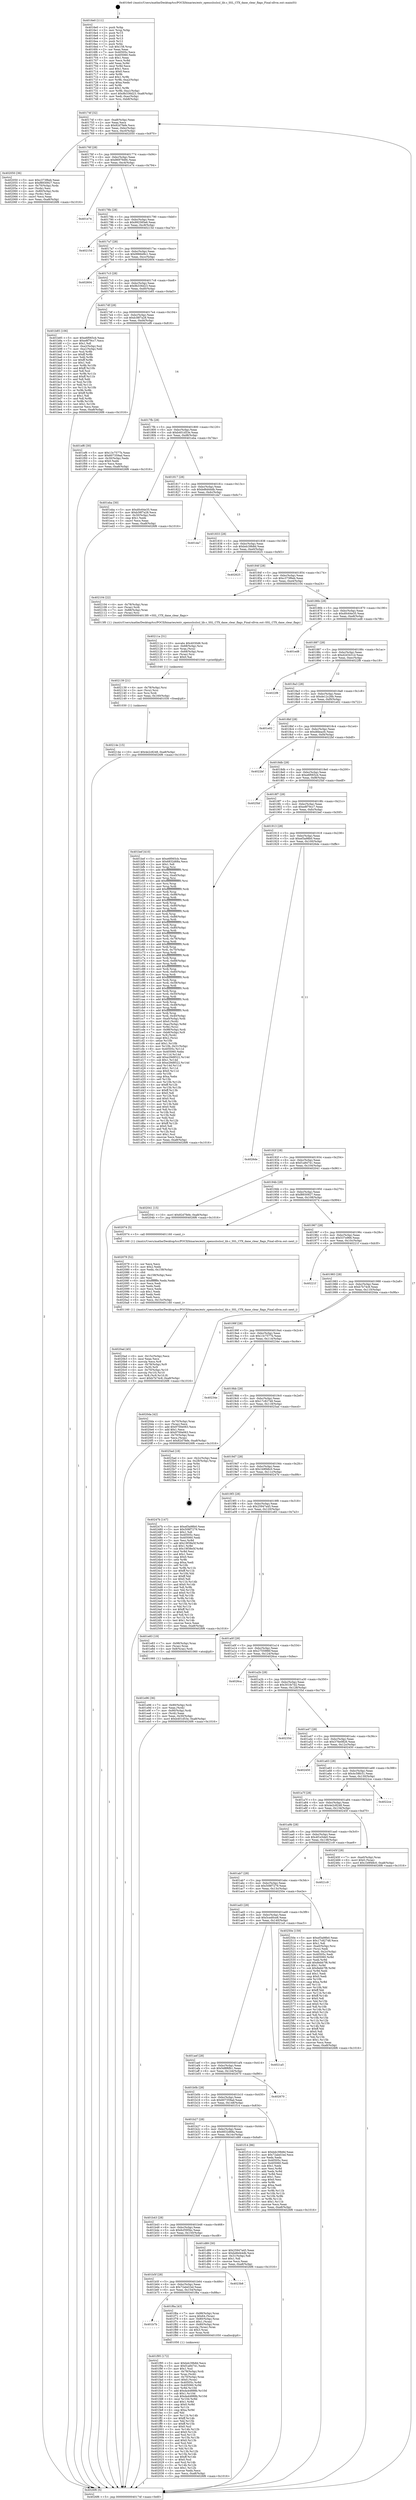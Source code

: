 digraph "0x4016e0" {
  label = "0x4016e0 (/mnt/c/Users/mathe/Desktop/tcc/POCII/binaries/extr_opensslsslssl_lib.c_SSL_CTX_dane_clear_flags_Final-ollvm.out::main(0))"
  labelloc = "t"
  node[shape=record]

  Entry [label="",width=0.3,height=0.3,shape=circle,fillcolor=black,style=filled]
  "0x40174f" [label="{
     0x40174f [32]\l
     | [instrs]\l
     &nbsp;&nbsp;0x40174f \<+6\>: mov -0xa8(%rbp),%eax\l
     &nbsp;&nbsp;0x401755 \<+2\>: mov %eax,%ecx\l
     &nbsp;&nbsp;0x401757 \<+6\>: sub $0x82d7fefe,%ecx\l
     &nbsp;&nbsp;0x40175d \<+6\>: mov %eax,-0xbc(%rbp)\l
     &nbsp;&nbsp;0x401763 \<+6\>: mov %ecx,-0xc0(%rbp)\l
     &nbsp;&nbsp;0x401769 \<+6\>: je 0000000000402050 \<main+0x970\>\l
  }"]
  "0x402050" [label="{
     0x402050 [36]\l
     | [instrs]\l
     &nbsp;&nbsp;0x402050 \<+5\>: mov $0xc373f6eb,%eax\l
     &nbsp;&nbsp;0x402055 \<+5\>: mov $0xf8930927,%ecx\l
     &nbsp;&nbsp;0x40205a \<+4\>: mov -0x70(%rbp),%rdx\l
     &nbsp;&nbsp;0x40205e \<+2\>: mov (%rdx),%esi\l
     &nbsp;&nbsp;0x402060 \<+4\>: mov -0x80(%rbp),%rdx\l
     &nbsp;&nbsp;0x402064 \<+2\>: cmp (%rdx),%esi\l
     &nbsp;&nbsp;0x402066 \<+3\>: cmovl %ecx,%eax\l
     &nbsp;&nbsp;0x402069 \<+6\>: mov %eax,-0xa8(%rbp)\l
     &nbsp;&nbsp;0x40206f \<+5\>: jmp 00000000004026f6 \<main+0x1016\>\l
  }"]
  "0x40176f" [label="{
     0x40176f [28]\l
     | [instrs]\l
     &nbsp;&nbsp;0x40176f \<+5\>: jmp 0000000000401774 \<main+0x94\>\l
     &nbsp;&nbsp;0x401774 \<+6\>: mov -0xbc(%rbp),%eax\l
     &nbsp;&nbsp;0x40177a \<+5\>: sub $0x86979d9c,%eax\l
     &nbsp;&nbsp;0x40177f \<+6\>: mov %eax,-0xc4(%rbp)\l
     &nbsp;&nbsp;0x401785 \<+6\>: je 0000000000401e74 \<main+0x794\>\l
  }"]
  Exit [label="",width=0.3,height=0.3,shape=circle,fillcolor=black,style=filled,peripheries=2]
  "0x401e74" [label="{
     0x401e74\l
  }", style=dashed]
  "0x40178b" [label="{
     0x40178b [28]\l
     | [instrs]\l
     &nbsp;&nbsp;0x40178b \<+5\>: jmp 0000000000401790 \<main+0xb0\>\l
     &nbsp;&nbsp;0x401790 \<+6\>: mov -0xbc(%rbp),%eax\l
     &nbsp;&nbsp;0x401796 \<+5\>: sub $0x992585e6,%eax\l
     &nbsp;&nbsp;0x40179b \<+6\>: mov %eax,-0xc8(%rbp)\l
     &nbsp;&nbsp;0x4017a1 \<+6\>: je 000000000040215d \<main+0xa7d\>\l
  }"]
  "0x40214e" [label="{
     0x40214e [15]\l
     | [instrs]\l
     &nbsp;&nbsp;0x40214e \<+10\>: movl $0x4e2c8248,-0xa8(%rbp)\l
     &nbsp;&nbsp;0x402158 \<+5\>: jmp 00000000004026f6 \<main+0x1016\>\l
  }"]
  "0x40215d" [label="{
     0x40215d\l
  }", style=dashed]
  "0x4017a7" [label="{
     0x4017a7 [28]\l
     | [instrs]\l
     &nbsp;&nbsp;0x4017a7 \<+5\>: jmp 00000000004017ac \<main+0xcc\>\l
     &nbsp;&nbsp;0x4017ac \<+6\>: mov -0xbc(%rbp),%eax\l
     &nbsp;&nbsp;0x4017b2 \<+5\>: sub $0x9966d9c1,%eax\l
     &nbsp;&nbsp;0x4017b7 \<+6\>: mov %eax,-0xcc(%rbp)\l
     &nbsp;&nbsp;0x4017bd \<+6\>: je 0000000000402604 \<main+0xf24\>\l
  }"]
  "0x402139" [label="{
     0x402139 [21]\l
     | [instrs]\l
     &nbsp;&nbsp;0x402139 \<+4\>: mov -0x78(%rbp),%rsi\l
     &nbsp;&nbsp;0x40213d \<+3\>: mov (%rsi),%rsi\l
     &nbsp;&nbsp;0x402140 \<+3\>: mov %rsi,%rdi\l
     &nbsp;&nbsp;0x402143 \<+6\>: mov %eax,-0x160(%rbp)\l
     &nbsp;&nbsp;0x402149 \<+5\>: call 0000000000401030 \<free@plt\>\l
     | [calls]\l
     &nbsp;&nbsp;0x401030 \{1\} (unknown)\l
  }"]
  "0x402604" [label="{
     0x402604\l
  }", style=dashed]
  "0x4017c3" [label="{
     0x4017c3 [28]\l
     | [instrs]\l
     &nbsp;&nbsp;0x4017c3 \<+5\>: jmp 00000000004017c8 \<main+0xe8\>\l
     &nbsp;&nbsp;0x4017c8 \<+6\>: mov -0xbc(%rbp),%eax\l
     &nbsp;&nbsp;0x4017ce \<+5\>: sub $0x9b336d23,%eax\l
     &nbsp;&nbsp;0x4017d3 \<+6\>: mov %eax,-0xd0(%rbp)\l
     &nbsp;&nbsp;0x4017d9 \<+6\>: je 0000000000401b85 \<main+0x4a5\>\l
  }"]
  "0x40211a" [label="{
     0x40211a [31]\l
     | [instrs]\l
     &nbsp;&nbsp;0x40211a \<+10\>: movabs $0x4030d6,%rdi\l
     &nbsp;&nbsp;0x402124 \<+4\>: mov -0x68(%rbp),%rsi\l
     &nbsp;&nbsp;0x402128 \<+3\>: mov %rax,(%rsi)\l
     &nbsp;&nbsp;0x40212b \<+4\>: mov -0x68(%rbp),%rax\l
     &nbsp;&nbsp;0x40212f \<+3\>: mov (%rax),%rsi\l
     &nbsp;&nbsp;0x402132 \<+2\>: mov $0x0,%al\l
     &nbsp;&nbsp;0x402134 \<+5\>: call 0000000000401040 \<printf@plt\>\l
     | [calls]\l
     &nbsp;&nbsp;0x401040 \{1\} (unknown)\l
  }"]
  "0x401b85" [label="{
     0x401b85 [106]\l
     | [instrs]\l
     &nbsp;&nbsp;0x401b85 \<+5\>: mov $0xe6f065cb,%eax\l
     &nbsp;&nbsp;0x401b8a \<+5\>: mov $0xe8f79cc7,%ecx\l
     &nbsp;&nbsp;0x401b8f \<+2\>: mov $0x1,%dl\l
     &nbsp;&nbsp;0x401b91 \<+7\>: mov -0xa2(%rbp),%sil\l
     &nbsp;&nbsp;0x401b98 \<+7\>: mov -0xa1(%rbp),%dil\l
     &nbsp;&nbsp;0x401b9f \<+3\>: mov %sil,%r8b\l
     &nbsp;&nbsp;0x401ba2 \<+4\>: xor $0xff,%r8b\l
     &nbsp;&nbsp;0x401ba6 \<+3\>: mov %dil,%r9b\l
     &nbsp;&nbsp;0x401ba9 \<+4\>: xor $0xff,%r9b\l
     &nbsp;&nbsp;0x401bad \<+3\>: xor $0x1,%dl\l
     &nbsp;&nbsp;0x401bb0 \<+3\>: mov %r8b,%r10b\l
     &nbsp;&nbsp;0x401bb3 \<+4\>: and $0xff,%r10b\l
     &nbsp;&nbsp;0x401bb7 \<+3\>: and %dl,%sil\l
     &nbsp;&nbsp;0x401bba \<+3\>: mov %r9b,%r11b\l
     &nbsp;&nbsp;0x401bbd \<+4\>: and $0xff,%r11b\l
     &nbsp;&nbsp;0x401bc1 \<+3\>: and %dl,%dil\l
     &nbsp;&nbsp;0x401bc4 \<+3\>: or %sil,%r10b\l
     &nbsp;&nbsp;0x401bc7 \<+3\>: or %dil,%r11b\l
     &nbsp;&nbsp;0x401bca \<+3\>: xor %r11b,%r10b\l
     &nbsp;&nbsp;0x401bcd \<+3\>: or %r9b,%r8b\l
     &nbsp;&nbsp;0x401bd0 \<+4\>: xor $0xff,%r8b\l
     &nbsp;&nbsp;0x401bd4 \<+3\>: or $0x1,%dl\l
     &nbsp;&nbsp;0x401bd7 \<+3\>: and %dl,%r8b\l
     &nbsp;&nbsp;0x401bda \<+3\>: or %r8b,%r10b\l
     &nbsp;&nbsp;0x401bdd \<+4\>: test $0x1,%r10b\l
     &nbsp;&nbsp;0x401be1 \<+3\>: cmovne %ecx,%eax\l
     &nbsp;&nbsp;0x401be4 \<+6\>: mov %eax,-0xa8(%rbp)\l
     &nbsp;&nbsp;0x401bea \<+5\>: jmp 00000000004026f6 \<main+0x1016\>\l
  }"]
  "0x4017df" [label="{
     0x4017df [28]\l
     | [instrs]\l
     &nbsp;&nbsp;0x4017df \<+5\>: jmp 00000000004017e4 \<main+0x104\>\l
     &nbsp;&nbsp;0x4017e4 \<+6\>: mov -0xbc(%rbp),%eax\l
     &nbsp;&nbsp;0x4017ea \<+5\>: sub $0xb38f7a28,%eax\l
     &nbsp;&nbsp;0x4017ef \<+6\>: mov %eax,-0xd4(%rbp)\l
     &nbsp;&nbsp;0x4017f5 \<+6\>: je 0000000000401ef6 \<main+0x816\>\l
  }"]
  "0x4026f6" [label="{
     0x4026f6 [5]\l
     | [instrs]\l
     &nbsp;&nbsp;0x4026f6 \<+5\>: jmp 000000000040174f \<main+0x6f\>\l
  }"]
  "0x4016e0" [label="{
     0x4016e0 [111]\l
     | [instrs]\l
     &nbsp;&nbsp;0x4016e0 \<+1\>: push %rbp\l
     &nbsp;&nbsp;0x4016e1 \<+3\>: mov %rsp,%rbp\l
     &nbsp;&nbsp;0x4016e4 \<+2\>: push %r15\l
     &nbsp;&nbsp;0x4016e6 \<+2\>: push %r14\l
     &nbsp;&nbsp;0x4016e8 \<+2\>: push %r13\l
     &nbsp;&nbsp;0x4016ea \<+2\>: push %r12\l
     &nbsp;&nbsp;0x4016ec \<+1\>: push %rbx\l
     &nbsp;&nbsp;0x4016ed \<+7\>: sub $0x158,%rsp\l
     &nbsp;&nbsp;0x4016f4 \<+2\>: xor %eax,%eax\l
     &nbsp;&nbsp;0x4016f6 \<+7\>: mov 0x40505c,%ecx\l
     &nbsp;&nbsp;0x4016fd \<+7\>: mov 0x405060,%edx\l
     &nbsp;&nbsp;0x401704 \<+3\>: sub $0x1,%eax\l
     &nbsp;&nbsp;0x401707 \<+3\>: mov %ecx,%r8d\l
     &nbsp;&nbsp;0x40170a \<+3\>: add %eax,%r8d\l
     &nbsp;&nbsp;0x40170d \<+4\>: imul %r8d,%ecx\l
     &nbsp;&nbsp;0x401711 \<+3\>: and $0x1,%ecx\l
     &nbsp;&nbsp;0x401714 \<+3\>: cmp $0x0,%ecx\l
     &nbsp;&nbsp;0x401717 \<+4\>: sete %r9b\l
     &nbsp;&nbsp;0x40171b \<+4\>: and $0x1,%r9b\l
     &nbsp;&nbsp;0x40171f \<+7\>: mov %r9b,-0xa2(%rbp)\l
     &nbsp;&nbsp;0x401726 \<+3\>: cmp $0xa,%edx\l
     &nbsp;&nbsp;0x401729 \<+4\>: setl %r9b\l
     &nbsp;&nbsp;0x40172d \<+4\>: and $0x1,%r9b\l
     &nbsp;&nbsp;0x401731 \<+7\>: mov %r9b,-0xa1(%rbp)\l
     &nbsp;&nbsp;0x401738 \<+10\>: movl $0x9b336d23,-0xa8(%rbp)\l
     &nbsp;&nbsp;0x401742 \<+6\>: mov %edi,-0xac(%rbp)\l
     &nbsp;&nbsp;0x401748 \<+7\>: mov %rsi,-0xb8(%rbp)\l
  }"]
  "0x4020ad" [label="{
     0x4020ad [45]\l
     | [instrs]\l
     &nbsp;&nbsp;0x4020ad \<+6\>: mov -0x15c(%rbp),%ecx\l
     &nbsp;&nbsp;0x4020b3 \<+3\>: imul %eax,%ecx\l
     &nbsp;&nbsp;0x4020b6 \<+3\>: movslq %ecx,%r8\l
     &nbsp;&nbsp;0x4020b9 \<+4\>: mov -0x78(%rbp),%r9\l
     &nbsp;&nbsp;0x4020bd \<+3\>: mov (%r9),%r9\l
     &nbsp;&nbsp;0x4020c0 \<+4\>: mov -0x70(%rbp),%r10\l
     &nbsp;&nbsp;0x4020c4 \<+3\>: movslq (%r10),%r10\l
     &nbsp;&nbsp;0x4020c7 \<+4\>: mov %r8,(%r9,%r10,8)\l
     &nbsp;&nbsp;0x4020cb \<+10\>: movl $0xb7b74c8,-0xa8(%rbp)\l
     &nbsp;&nbsp;0x4020d5 \<+5\>: jmp 00000000004026f6 \<main+0x1016\>\l
  }"]
  "0x401ef6" [label="{
     0x401ef6 [30]\l
     | [instrs]\l
     &nbsp;&nbsp;0x401ef6 \<+5\>: mov $0x13c7577b,%eax\l
     &nbsp;&nbsp;0x401efb \<+5\>: mov $0x607359ad,%ecx\l
     &nbsp;&nbsp;0x401f00 \<+3\>: mov -0x30(%rbp),%edx\l
     &nbsp;&nbsp;0x401f03 \<+3\>: cmp $0x0,%edx\l
     &nbsp;&nbsp;0x401f06 \<+3\>: cmove %ecx,%eax\l
     &nbsp;&nbsp;0x401f09 \<+6\>: mov %eax,-0xa8(%rbp)\l
     &nbsp;&nbsp;0x401f0f \<+5\>: jmp 00000000004026f6 \<main+0x1016\>\l
  }"]
  "0x4017fb" [label="{
     0x4017fb [28]\l
     | [instrs]\l
     &nbsp;&nbsp;0x4017fb \<+5\>: jmp 0000000000401800 \<main+0x120\>\l
     &nbsp;&nbsp;0x401800 \<+6\>: mov -0xbc(%rbp),%eax\l
     &nbsp;&nbsp;0x401806 \<+5\>: sub $0xb401d53e,%eax\l
     &nbsp;&nbsp;0x40180b \<+6\>: mov %eax,-0xd8(%rbp)\l
     &nbsp;&nbsp;0x401811 \<+6\>: je 0000000000401eba \<main+0x7da\>\l
  }"]
  "0x402079" [label="{
     0x402079 [52]\l
     | [instrs]\l
     &nbsp;&nbsp;0x402079 \<+2\>: xor %ecx,%ecx\l
     &nbsp;&nbsp;0x40207b \<+5\>: mov $0x2,%edx\l
     &nbsp;&nbsp;0x402080 \<+6\>: mov %edx,-0x158(%rbp)\l
     &nbsp;&nbsp;0x402086 \<+1\>: cltd\l
     &nbsp;&nbsp;0x402087 \<+6\>: mov -0x158(%rbp),%esi\l
     &nbsp;&nbsp;0x40208d \<+2\>: idiv %esi\l
     &nbsp;&nbsp;0x40208f \<+6\>: imul $0xfffffffe,%edx,%edx\l
     &nbsp;&nbsp;0x402095 \<+2\>: mov %ecx,%edi\l
     &nbsp;&nbsp;0x402097 \<+2\>: sub %edx,%edi\l
     &nbsp;&nbsp;0x402099 \<+2\>: mov %ecx,%edx\l
     &nbsp;&nbsp;0x40209b \<+3\>: sub $0x1,%edx\l
     &nbsp;&nbsp;0x40209e \<+2\>: add %edx,%edi\l
     &nbsp;&nbsp;0x4020a0 \<+2\>: sub %edi,%ecx\l
     &nbsp;&nbsp;0x4020a2 \<+6\>: mov %ecx,-0x15c(%rbp)\l
     &nbsp;&nbsp;0x4020a8 \<+5\>: call 0000000000401160 \<next_i\>\l
     | [calls]\l
     &nbsp;&nbsp;0x401160 \{1\} (/mnt/c/Users/mathe/Desktop/tcc/POCII/binaries/extr_opensslsslssl_lib.c_SSL_CTX_dane_clear_flags_Final-ollvm.out::next_i)\l
  }"]
  "0x401eba" [label="{
     0x401eba [30]\l
     | [instrs]\l
     &nbsp;&nbsp;0x401eba \<+5\>: mov $0xd0c64e35,%eax\l
     &nbsp;&nbsp;0x401ebf \<+5\>: mov $0xb38f7a28,%ecx\l
     &nbsp;&nbsp;0x401ec4 \<+3\>: mov -0x30(%rbp),%edx\l
     &nbsp;&nbsp;0x401ec7 \<+3\>: cmp $0x1,%edx\l
     &nbsp;&nbsp;0x401eca \<+3\>: cmovl %ecx,%eax\l
     &nbsp;&nbsp;0x401ecd \<+6\>: mov %eax,-0xa8(%rbp)\l
     &nbsp;&nbsp;0x401ed3 \<+5\>: jmp 00000000004026f6 \<main+0x1016\>\l
  }"]
  "0x401817" [label="{
     0x401817 [28]\l
     | [instrs]\l
     &nbsp;&nbsp;0x401817 \<+5\>: jmp 000000000040181c \<main+0x13c\>\l
     &nbsp;&nbsp;0x40181c \<+6\>: mov -0xbc(%rbp),%eax\l
     &nbsp;&nbsp;0x401822 \<+5\>: sub $0xbd6d44db,%eax\l
     &nbsp;&nbsp;0x401827 \<+6\>: mov %eax,-0xdc(%rbp)\l
     &nbsp;&nbsp;0x40182d \<+6\>: je 0000000000401da7 \<main+0x6c7\>\l
  }"]
  "0x401f95" [label="{
     0x401f95 [172]\l
     | [instrs]\l
     &nbsp;&nbsp;0x401f95 \<+5\>: mov $0xbdc39b8d,%ecx\l
     &nbsp;&nbsp;0x401f9a \<+5\>: mov $0xf1a84741,%edx\l
     &nbsp;&nbsp;0x401f9f \<+3\>: mov $0x1,%sil\l
     &nbsp;&nbsp;0x401fa2 \<+4\>: mov -0x78(%rbp),%rdi\l
     &nbsp;&nbsp;0x401fa6 \<+3\>: mov %rax,(%rdi)\l
     &nbsp;&nbsp;0x401fa9 \<+4\>: mov -0x70(%rbp),%rax\l
     &nbsp;&nbsp;0x401fad \<+6\>: movl $0x0,(%rax)\l
     &nbsp;&nbsp;0x401fb3 \<+8\>: mov 0x40505c,%r8d\l
     &nbsp;&nbsp;0x401fbb \<+8\>: mov 0x405060,%r9d\l
     &nbsp;&nbsp;0x401fc3 \<+3\>: mov %r8d,%r10d\l
     &nbsp;&nbsp;0x401fc6 \<+7\>: add $0xda44888b,%r10d\l
     &nbsp;&nbsp;0x401fcd \<+4\>: sub $0x1,%r10d\l
     &nbsp;&nbsp;0x401fd1 \<+7\>: sub $0xda44888b,%r10d\l
     &nbsp;&nbsp;0x401fd8 \<+4\>: imul %r10d,%r8d\l
     &nbsp;&nbsp;0x401fdc \<+4\>: and $0x1,%r8d\l
     &nbsp;&nbsp;0x401fe0 \<+4\>: cmp $0x0,%r8d\l
     &nbsp;&nbsp;0x401fe4 \<+4\>: sete %r11b\l
     &nbsp;&nbsp;0x401fe8 \<+4\>: cmp $0xa,%r9d\l
     &nbsp;&nbsp;0x401fec \<+3\>: setl %bl\l
     &nbsp;&nbsp;0x401fef \<+3\>: mov %r11b,%r14b\l
     &nbsp;&nbsp;0x401ff2 \<+4\>: xor $0xff,%r14b\l
     &nbsp;&nbsp;0x401ff6 \<+3\>: mov %bl,%r15b\l
     &nbsp;&nbsp;0x401ff9 \<+4\>: xor $0xff,%r15b\l
     &nbsp;&nbsp;0x401ffd \<+4\>: xor $0x0,%sil\l
     &nbsp;&nbsp;0x402001 \<+3\>: mov %r14b,%r12b\l
     &nbsp;&nbsp;0x402004 \<+4\>: and $0x0,%r12b\l
     &nbsp;&nbsp;0x402008 \<+3\>: and %sil,%r11b\l
     &nbsp;&nbsp;0x40200b \<+3\>: mov %r15b,%r13b\l
     &nbsp;&nbsp;0x40200e \<+4\>: and $0x0,%r13b\l
     &nbsp;&nbsp;0x402012 \<+3\>: and %sil,%bl\l
     &nbsp;&nbsp;0x402015 \<+3\>: or %r11b,%r12b\l
     &nbsp;&nbsp;0x402018 \<+3\>: or %bl,%r13b\l
     &nbsp;&nbsp;0x40201b \<+3\>: xor %r13b,%r12b\l
     &nbsp;&nbsp;0x40201e \<+3\>: or %r15b,%r14b\l
     &nbsp;&nbsp;0x402021 \<+4\>: xor $0xff,%r14b\l
     &nbsp;&nbsp;0x402025 \<+4\>: or $0x0,%sil\l
     &nbsp;&nbsp;0x402029 \<+3\>: and %sil,%r14b\l
     &nbsp;&nbsp;0x40202c \<+3\>: or %r14b,%r12b\l
     &nbsp;&nbsp;0x40202f \<+4\>: test $0x1,%r12b\l
     &nbsp;&nbsp;0x402033 \<+3\>: cmovne %edx,%ecx\l
     &nbsp;&nbsp;0x402036 \<+6\>: mov %ecx,-0xa8(%rbp)\l
     &nbsp;&nbsp;0x40203c \<+5\>: jmp 00000000004026f6 \<main+0x1016\>\l
  }"]
  "0x401da7" [label="{
     0x401da7\l
  }", style=dashed]
  "0x401833" [label="{
     0x401833 [28]\l
     | [instrs]\l
     &nbsp;&nbsp;0x401833 \<+5\>: jmp 0000000000401838 \<main+0x158\>\l
     &nbsp;&nbsp;0x401838 \<+6\>: mov -0xbc(%rbp),%eax\l
     &nbsp;&nbsp;0x40183e \<+5\>: sub $0xbdc39b8d,%eax\l
     &nbsp;&nbsp;0x401843 \<+6\>: mov %eax,-0xe0(%rbp)\l
     &nbsp;&nbsp;0x401849 \<+6\>: je 0000000000402625 \<main+0xf45\>\l
  }"]
  "0x401b7b" [label="{
     0x401b7b\l
  }", style=dashed]
  "0x402625" [label="{
     0x402625\l
  }", style=dashed]
  "0x40184f" [label="{
     0x40184f [28]\l
     | [instrs]\l
     &nbsp;&nbsp;0x40184f \<+5\>: jmp 0000000000401854 \<main+0x174\>\l
     &nbsp;&nbsp;0x401854 \<+6\>: mov -0xbc(%rbp),%eax\l
     &nbsp;&nbsp;0x40185a \<+5\>: sub $0xc373f6eb,%eax\l
     &nbsp;&nbsp;0x40185f \<+6\>: mov %eax,-0xe4(%rbp)\l
     &nbsp;&nbsp;0x401865 \<+6\>: je 0000000000402104 \<main+0xa24\>\l
  }"]
  "0x401f6a" [label="{
     0x401f6a [43]\l
     | [instrs]\l
     &nbsp;&nbsp;0x401f6a \<+7\>: mov -0x88(%rbp),%rax\l
     &nbsp;&nbsp;0x401f71 \<+7\>: movq $0x64,(%rax)\l
     &nbsp;&nbsp;0x401f78 \<+4\>: mov -0x80(%rbp),%rax\l
     &nbsp;&nbsp;0x401f7c \<+6\>: movl $0x1,(%rax)\l
     &nbsp;&nbsp;0x401f82 \<+4\>: mov -0x80(%rbp),%rax\l
     &nbsp;&nbsp;0x401f86 \<+3\>: movslq (%rax),%rax\l
     &nbsp;&nbsp;0x401f89 \<+4\>: shl $0x3,%rax\l
     &nbsp;&nbsp;0x401f8d \<+3\>: mov %rax,%rdi\l
     &nbsp;&nbsp;0x401f90 \<+5\>: call 0000000000401050 \<malloc@plt\>\l
     | [calls]\l
     &nbsp;&nbsp;0x401050 \{1\} (unknown)\l
  }"]
  "0x402104" [label="{
     0x402104 [22]\l
     | [instrs]\l
     &nbsp;&nbsp;0x402104 \<+4\>: mov -0x78(%rbp),%rax\l
     &nbsp;&nbsp;0x402108 \<+3\>: mov (%rax),%rdi\l
     &nbsp;&nbsp;0x40210b \<+7\>: mov -0x88(%rbp),%rax\l
     &nbsp;&nbsp;0x402112 \<+3\>: mov (%rax),%rsi\l
     &nbsp;&nbsp;0x402115 \<+5\>: call 00000000004013f0 \<SSL_CTX_dane_clear_flags\>\l
     | [calls]\l
     &nbsp;&nbsp;0x4013f0 \{1\} (/mnt/c/Users/mathe/Desktop/tcc/POCII/binaries/extr_opensslsslssl_lib.c_SSL_CTX_dane_clear_flags_Final-ollvm.out::SSL_CTX_dane_clear_flags)\l
  }"]
  "0x40186b" [label="{
     0x40186b [28]\l
     | [instrs]\l
     &nbsp;&nbsp;0x40186b \<+5\>: jmp 0000000000401870 \<main+0x190\>\l
     &nbsp;&nbsp;0x401870 \<+6\>: mov -0xbc(%rbp),%eax\l
     &nbsp;&nbsp;0x401876 \<+5\>: sub $0xd0c64e35,%eax\l
     &nbsp;&nbsp;0x40187b \<+6\>: mov %eax,-0xe8(%rbp)\l
     &nbsp;&nbsp;0x401881 \<+6\>: je 0000000000401ed8 \<main+0x7f8\>\l
  }"]
  "0x401b5f" [label="{
     0x401b5f [28]\l
     | [instrs]\l
     &nbsp;&nbsp;0x401b5f \<+5\>: jmp 0000000000401b64 \<main+0x484\>\l
     &nbsp;&nbsp;0x401b64 \<+6\>: mov -0xbc(%rbp),%eax\l
     &nbsp;&nbsp;0x401b6a \<+5\>: sub $0x72abd1bd,%eax\l
     &nbsp;&nbsp;0x401b6f \<+6\>: mov %eax,-0x154(%rbp)\l
     &nbsp;&nbsp;0x401b75 \<+6\>: je 0000000000401f6a \<main+0x88a\>\l
  }"]
  "0x401ed8" [label="{
     0x401ed8\l
  }", style=dashed]
  "0x401887" [label="{
     0x401887 [28]\l
     | [instrs]\l
     &nbsp;&nbsp;0x401887 \<+5\>: jmp 000000000040188c \<main+0x1ac\>\l
     &nbsp;&nbsp;0x40188c \<+6\>: mov -0xbc(%rbp),%eax\l
     &nbsp;&nbsp;0x401892 \<+5\>: sub $0xd2d3431d,%eax\l
     &nbsp;&nbsp;0x401897 \<+6\>: mov %eax,-0xec(%rbp)\l
     &nbsp;&nbsp;0x40189d \<+6\>: je 00000000004022f8 \<main+0xc18\>\l
  }"]
  "0x4023b8" [label="{
     0x4023b8\l
  }", style=dashed]
  "0x4022f8" [label="{
     0x4022f8\l
  }", style=dashed]
  "0x4018a3" [label="{
     0x4018a3 [28]\l
     | [instrs]\l
     &nbsp;&nbsp;0x4018a3 \<+5\>: jmp 00000000004018a8 \<main+0x1c8\>\l
     &nbsp;&nbsp;0x4018a8 \<+6\>: mov -0xbc(%rbp),%eax\l
     &nbsp;&nbsp;0x4018ae \<+5\>: sub $0xde12c26b,%eax\l
     &nbsp;&nbsp;0x4018b3 \<+6\>: mov %eax,-0xf0(%rbp)\l
     &nbsp;&nbsp;0x4018b9 \<+6\>: je 0000000000401e02 \<main+0x722\>\l
  }"]
  "0x401e96" [label="{
     0x401e96 [36]\l
     | [instrs]\l
     &nbsp;&nbsp;0x401e96 \<+7\>: mov -0x90(%rbp),%rdi\l
     &nbsp;&nbsp;0x401e9d \<+2\>: mov %eax,(%rdi)\l
     &nbsp;&nbsp;0x401e9f \<+7\>: mov -0x90(%rbp),%rdi\l
     &nbsp;&nbsp;0x401ea6 \<+2\>: mov (%rdi),%eax\l
     &nbsp;&nbsp;0x401ea8 \<+3\>: mov %eax,-0x30(%rbp)\l
     &nbsp;&nbsp;0x401eab \<+10\>: movl $0xb401d53e,-0xa8(%rbp)\l
     &nbsp;&nbsp;0x401eb5 \<+5\>: jmp 00000000004026f6 \<main+0x1016\>\l
  }"]
  "0x401e02" [label="{
     0x401e02\l
  }", style=dashed]
  "0x4018bf" [label="{
     0x4018bf [28]\l
     | [instrs]\l
     &nbsp;&nbsp;0x4018bf \<+5\>: jmp 00000000004018c4 \<main+0x1e4\>\l
     &nbsp;&nbsp;0x4018c4 \<+6\>: mov -0xbc(%rbp),%eax\l
     &nbsp;&nbsp;0x4018ca \<+5\>: sub $0xdfdeacfc,%eax\l
     &nbsp;&nbsp;0x4018cf \<+6\>: mov %eax,-0xf4(%rbp)\l
     &nbsp;&nbsp;0x4018d5 \<+6\>: je 00000000004022bf \<main+0xbdf\>\l
  }"]
  "0x401b43" [label="{
     0x401b43 [28]\l
     | [instrs]\l
     &nbsp;&nbsp;0x401b43 \<+5\>: jmp 0000000000401b48 \<main+0x468\>\l
     &nbsp;&nbsp;0x401b48 \<+6\>: mov -0xbc(%rbp),%eax\l
     &nbsp;&nbsp;0x401b4e \<+5\>: sub $0x6cf395bc,%eax\l
     &nbsp;&nbsp;0x401b53 \<+6\>: mov %eax,-0x150(%rbp)\l
     &nbsp;&nbsp;0x401b59 \<+6\>: je 00000000004023b8 \<main+0xcd8\>\l
  }"]
  "0x4022bf" [label="{
     0x4022bf\l
  }", style=dashed]
  "0x4018db" [label="{
     0x4018db [28]\l
     | [instrs]\l
     &nbsp;&nbsp;0x4018db \<+5\>: jmp 00000000004018e0 \<main+0x200\>\l
     &nbsp;&nbsp;0x4018e0 \<+6\>: mov -0xbc(%rbp),%eax\l
     &nbsp;&nbsp;0x4018e6 \<+5\>: sub $0xe6f065cb,%eax\l
     &nbsp;&nbsp;0x4018eb \<+6\>: mov %eax,-0xf8(%rbp)\l
     &nbsp;&nbsp;0x4018f1 \<+6\>: je 00000000004025bf \<main+0xedf\>\l
  }"]
  "0x401d89" [label="{
     0x401d89 [30]\l
     | [instrs]\l
     &nbsp;&nbsp;0x401d89 \<+5\>: mov $0x25947a45,%eax\l
     &nbsp;&nbsp;0x401d8e \<+5\>: mov $0xbd6d44db,%ecx\l
     &nbsp;&nbsp;0x401d93 \<+3\>: mov -0x31(%rbp),%dl\l
     &nbsp;&nbsp;0x401d96 \<+3\>: test $0x1,%dl\l
     &nbsp;&nbsp;0x401d99 \<+3\>: cmovne %ecx,%eax\l
     &nbsp;&nbsp;0x401d9c \<+6\>: mov %eax,-0xa8(%rbp)\l
     &nbsp;&nbsp;0x401da2 \<+5\>: jmp 00000000004026f6 \<main+0x1016\>\l
  }"]
  "0x4025bf" [label="{
     0x4025bf\l
  }", style=dashed]
  "0x4018f7" [label="{
     0x4018f7 [28]\l
     | [instrs]\l
     &nbsp;&nbsp;0x4018f7 \<+5\>: jmp 00000000004018fc \<main+0x21c\>\l
     &nbsp;&nbsp;0x4018fc \<+6\>: mov -0xbc(%rbp),%eax\l
     &nbsp;&nbsp;0x401902 \<+5\>: sub $0xe8f79cc7,%eax\l
     &nbsp;&nbsp;0x401907 \<+6\>: mov %eax,-0xfc(%rbp)\l
     &nbsp;&nbsp;0x40190d \<+6\>: je 0000000000401bef \<main+0x50f\>\l
  }"]
  "0x401b27" [label="{
     0x401b27 [28]\l
     | [instrs]\l
     &nbsp;&nbsp;0x401b27 \<+5\>: jmp 0000000000401b2c \<main+0x44c\>\l
     &nbsp;&nbsp;0x401b2c \<+6\>: mov -0xbc(%rbp),%eax\l
     &nbsp;&nbsp;0x401b32 \<+5\>: sub $0x6832d68a,%eax\l
     &nbsp;&nbsp;0x401b37 \<+6\>: mov %eax,-0x14c(%rbp)\l
     &nbsp;&nbsp;0x401b3d \<+6\>: je 0000000000401d89 \<main+0x6a9\>\l
  }"]
  "0x401bef" [label="{
     0x401bef [410]\l
     | [instrs]\l
     &nbsp;&nbsp;0x401bef \<+5\>: mov $0xe6f065cb,%eax\l
     &nbsp;&nbsp;0x401bf4 \<+5\>: mov $0x6832d68a,%ecx\l
     &nbsp;&nbsp;0x401bf9 \<+2\>: mov $0x1,%dl\l
     &nbsp;&nbsp;0x401bfb \<+3\>: mov %rsp,%rsi\l
     &nbsp;&nbsp;0x401bfe \<+4\>: add $0xfffffffffffffff0,%rsi\l
     &nbsp;&nbsp;0x401c02 \<+3\>: mov %rsi,%rsp\l
     &nbsp;&nbsp;0x401c05 \<+7\>: mov %rsi,-0xa0(%rbp)\l
     &nbsp;&nbsp;0x401c0c \<+3\>: mov %rsp,%rsi\l
     &nbsp;&nbsp;0x401c0f \<+4\>: add $0xfffffffffffffff0,%rsi\l
     &nbsp;&nbsp;0x401c13 \<+3\>: mov %rsi,%rsp\l
     &nbsp;&nbsp;0x401c16 \<+3\>: mov %rsp,%rdi\l
     &nbsp;&nbsp;0x401c19 \<+4\>: add $0xfffffffffffffff0,%rdi\l
     &nbsp;&nbsp;0x401c1d \<+3\>: mov %rdi,%rsp\l
     &nbsp;&nbsp;0x401c20 \<+7\>: mov %rdi,-0x98(%rbp)\l
     &nbsp;&nbsp;0x401c27 \<+3\>: mov %rsp,%rdi\l
     &nbsp;&nbsp;0x401c2a \<+4\>: add $0xfffffffffffffff0,%rdi\l
     &nbsp;&nbsp;0x401c2e \<+3\>: mov %rdi,%rsp\l
     &nbsp;&nbsp;0x401c31 \<+7\>: mov %rdi,-0x90(%rbp)\l
     &nbsp;&nbsp;0x401c38 \<+3\>: mov %rsp,%rdi\l
     &nbsp;&nbsp;0x401c3b \<+4\>: add $0xfffffffffffffff0,%rdi\l
     &nbsp;&nbsp;0x401c3f \<+3\>: mov %rdi,%rsp\l
     &nbsp;&nbsp;0x401c42 \<+7\>: mov %rdi,-0x88(%rbp)\l
     &nbsp;&nbsp;0x401c49 \<+3\>: mov %rsp,%rdi\l
     &nbsp;&nbsp;0x401c4c \<+4\>: add $0xfffffffffffffff0,%rdi\l
     &nbsp;&nbsp;0x401c50 \<+3\>: mov %rdi,%rsp\l
     &nbsp;&nbsp;0x401c53 \<+4\>: mov %rdi,-0x80(%rbp)\l
     &nbsp;&nbsp;0x401c57 \<+3\>: mov %rsp,%rdi\l
     &nbsp;&nbsp;0x401c5a \<+4\>: add $0xfffffffffffffff0,%rdi\l
     &nbsp;&nbsp;0x401c5e \<+3\>: mov %rdi,%rsp\l
     &nbsp;&nbsp;0x401c61 \<+4\>: mov %rdi,-0x78(%rbp)\l
     &nbsp;&nbsp;0x401c65 \<+3\>: mov %rsp,%rdi\l
     &nbsp;&nbsp;0x401c68 \<+4\>: add $0xfffffffffffffff0,%rdi\l
     &nbsp;&nbsp;0x401c6c \<+3\>: mov %rdi,%rsp\l
     &nbsp;&nbsp;0x401c6f \<+4\>: mov %rdi,-0x70(%rbp)\l
     &nbsp;&nbsp;0x401c73 \<+3\>: mov %rsp,%rdi\l
     &nbsp;&nbsp;0x401c76 \<+4\>: add $0xfffffffffffffff0,%rdi\l
     &nbsp;&nbsp;0x401c7a \<+3\>: mov %rdi,%rsp\l
     &nbsp;&nbsp;0x401c7d \<+4\>: mov %rdi,-0x68(%rbp)\l
     &nbsp;&nbsp;0x401c81 \<+3\>: mov %rsp,%rdi\l
     &nbsp;&nbsp;0x401c84 \<+4\>: add $0xfffffffffffffff0,%rdi\l
     &nbsp;&nbsp;0x401c88 \<+3\>: mov %rdi,%rsp\l
     &nbsp;&nbsp;0x401c8b \<+4\>: mov %rdi,-0x60(%rbp)\l
     &nbsp;&nbsp;0x401c8f \<+3\>: mov %rsp,%rdi\l
     &nbsp;&nbsp;0x401c92 \<+4\>: add $0xfffffffffffffff0,%rdi\l
     &nbsp;&nbsp;0x401c96 \<+3\>: mov %rdi,%rsp\l
     &nbsp;&nbsp;0x401c99 \<+4\>: mov %rdi,-0x58(%rbp)\l
     &nbsp;&nbsp;0x401c9d \<+3\>: mov %rsp,%rdi\l
     &nbsp;&nbsp;0x401ca0 \<+4\>: add $0xfffffffffffffff0,%rdi\l
     &nbsp;&nbsp;0x401ca4 \<+3\>: mov %rdi,%rsp\l
     &nbsp;&nbsp;0x401ca7 \<+4\>: mov %rdi,-0x50(%rbp)\l
     &nbsp;&nbsp;0x401cab \<+3\>: mov %rsp,%rdi\l
     &nbsp;&nbsp;0x401cae \<+4\>: add $0xfffffffffffffff0,%rdi\l
     &nbsp;&nbsp;0x401cb2 \<+3\>: mov %rdi,%rsp\l
     &nbsp;&nbsp;0x401cb5 \<+4\>: mov %rdi,-0x48(%rbp)\l
     &nbsp;&nbsp;0x401cb9 \<+3\>: mov %rsp,%rdi\l
     &nbsp;&nbsp;0x401cbc \<+4\>: add $0xfffffffffffffff0,%rdi\l
     &nbsp;&nbsp;0x401cc0 \<+3\>: mov %rdi,%rsp\l
     &nbsp;&nbsp;0x401cc3 \<+4\>: mov %rdi,-0x40(%rbp)\l
     &nbsp;&nbsp;0x401cc7 \<+7\>: mov -0xa0(%rbp),%rdi\l
     &nbsp;&nbsp;0x401cce \<+6\>: movl $0x0,(%rdi)\l
     &nbsp;&nbsp;0x401cd4 \<+7\>: mov -0xac(%rbp),%r8d\l
     &nbsp;&nbsp;0x401cdb \<+3\>: mov %r8d,(%rsi)\l
     &nbsp;&nbsp;0x401cde \<+7\>: mov -0x98(%rbp),%rdi\l
     &nbsp;&nbsp;0x401ce5 \<+7\>: mov -0xb8(%rbp),%r9\l
     &nbsp;&nbsp;0x401cec \<+3\>: mov %r9,(%rdi)\l
     &nbsp;&nbsp;0x401cef \<+3\>: cmpl $0x2,(%rsi)\l
     &nbsp;&nbsp;0x401cf2 \<+4\>: setne %r10b\l
     &nbsp;&nbsp;0x401cf6 \<+4\>: and $0x1,%r10b\l
     &nbsp;&nbsp;0x401cfa \<+4\>: mov %r10b,-0x31(%rbp)\l
     &nbsp;&nbsp;0x401cfe \<+8\>: mov 0x40505c,%r11d\l
     &nbsp;&nbsp;0x401d06 \<+7\>: mov 0x405060,%ebx\l
     &nbsp;&nbsp;0x401d0d \<+3\>: mov %r11d,%r14d\l
     &nbsp;&nbsp;0x401d10 \<+7\>: add $0xe29d8522,%r14d\l
     &nbsp;&nbsp;0x401d17 \<+4\>: sub $0x1,%r14d\l
     &nbsp;&nbsp;0x401d1b \<+7\>: sub $0xe29d8522,%r14d\l
     &nbsp;&nbsp;0x401d22 \<+4\>: imul %r14d,%r11d\l
     &nbsp;&nbsp;0x401d26 \<+4\>: and $0x1,%r11d\l
     &nbsp;&nbsp;0x401d2a \<+4\>: cmp $0x0,%r11d\l
     &nbsp;&nbsp;0x401d2e \<+4\>: sete %r10b\l
     &nbsp;&nbsp;0x401d32 \<+3\>: cmp $0xa,%ebx\l
     &nbsp;&nbsp;0x401d35 \<+4\>: setl %r15b\l
     &nbsp;&nbsp;0x401d39 \<+3\>: mov %r10b,%r12b\l
     &nbsp;&nbsp;0x401d3c \<+4\>: xor $0xff,%r12b\l
     &nbsp;&nbsp;0x401d40 \<+3\>: mov %r15b,%r13b\l
     &nbsp;&nbsp;0x401d43 \<+4\>: xor $0xff,%r13b\l
     &nbsp;&nbsp;0x401d47 \<+3\>: xor $0x0,%dl\l
     &nbsp;&nbsp;0x401d4a \<+3\>: mov %r12b,%sil\l
     &nbsp;&nbsp;0x401d4d \<+4\>: and $0x0,%sil\l
     &nbsp;&nbsp;0x401d51 \<+3\>: and %dl,%r10b\l
     &nbsp;&nbsp;0x401d54 \<+3\>: mov %r13b,%dil\l
     &nbsp;&nbsp;0x401d57 \<+4\>: and $0x0,%dil\l
     &nbsp;&nbsp;0x401d5b \<+3\>: and %dl,%r15b\l
     &nbsp;&nbsp;0x401d5e \<+3\>: or %r10b,%sil\l
     &nbsp;&nbsp;0x401d61 \<+3\>: or %r15b,%dil\l
     &nbsp;&nbsp;0x401d64 \<+3\>: xor %dil,%sil\l
     &nbsp;&nbsp;0x401d67 \<+3\>: or %r13b,%r12b\l
     &nbsp;&nbsp;0x401d6a \<+4\>: xor $0xff,%r12b\l
     &nbsp;&nbsp;0x401d6e \<+3\>: or $0x0,%dl\l
     &nbsp;&nbsp;0x401d71 \<+3\>: and %dl,%r12b\l
     &nbsp;&nbsp;0x401d74 \<+3\>: or %r12b,%sil\l
     &nbsp;&nbsp;0x401d77 \<+4\>: test $0x1,%sil\l
     &nbsp;&nbsp;0x401d7b \<+3\>: cmovne %ecx,%eax\l
     &nbsp;&nbsp;0x401d7e \<+6\>: mov %eax,-0xa8(%rbp)\l
     &nbsp;&nbsp;0x401d84 \<+5\>: jmp 00000000004026f6 \<main+0x1016\>\l
  }"]
  "0x401913" [label="{
     0x401913 [28]\l
     | [instrs]\l
     &nbsp;&nbsp;0x401913 \<+5\>: jmp 0000000000401918 \<main+0x238\>\l
     &nbsp;&nbsp;0x401918 \<+6\>: mov -0xbc(%rbp),%eax\l
     &nbsp;&nbsp;0x40191e \<+5\>: sub $0xef3a98b0,%eax\l
     &nbsp;&nbsp;0x401923 \<+6\>: mov %eax,-0x100(%rbp)\l
     &nbsp;&nbsp;0x401929 \<+6\>: je 00000000004026de \<main+0xffe\>\l
  }"]
  "0x401f14" [label="{
     0x401f14 [86]\l
     | [instrs]\l
     &nbsp;&nbsp;0x401f14 \<+5\>: mov $0xbdc39b8d,%eax\l
     &nbsp;&nbsp;0x401f19 \<+5\>: mov $0x72abd1bd,%ecx\l
     &nbsp;&nbsp;0x401f1e \<+2\>: xor %edx,%edx\l
     &nbsp;&nbsp;0x401f20 \<+7\>: mov 0x40505c,%esi\l
     &nbsp;&nbsp;0x401f27 \<+7\>: mov 0x405060,%edi\l
     &nbsp;&nbsp;0x401f2e \<+3\>: sub $0x1,%edx\l
     &nbsp;&nbsp;0x401f31 \<+3\>: mov %esi,%r8d\l
     &nbsp;&nbsp;0x401f34 \<+3\>: add %edx,%r8d\l
     &nbsp;&nbsp;0x401f37 \<+4\>: imul %r8d,%esi\l
     &nbsp;&nbsp;0x401f3b \<+3\>: and $0x1,%esi\l
     &nbsp;&nbsp;0x401f3e \<+3\>: cmp $0x0,%esi\l
     &nbsp;&nbsp;0x401f41 \<+4\>: sete %r9b\l
     &nbsp;&nbsp;0x401f45 \<+3\>: cmp $0xa,%edi\l
     &nbsp;&nbsp;0x401f48 \<+4\>: setl %r10b\l
     &nbsp;&nbsp;0x401f4c \<+3\>: mov %r9b,%r11b\l
     &nbsp;&nbsp;0x401f4f \<+3\>: and %r10b,%r11b\l
     &nbsp;&nbsp;0x401f52 \<+3\>: xor %r10b,%r9b\l
     &nbsp;&nbsp;0x401f55 \<+3\>: or %r9b,%r11b\l
     &nbsp;&nbsp;0x401f58 \<+4\>: test $0x1,%r11b\l
     &nbsp;&nbsp;0x401f5c \<+3\>: cmovne %ecx,%eax\l
     &nbsp;&nbsp;0x401f5f \<+6\>: mov %eax,-0xa8(%rbp)\l
     &nbsp;&nbsp;0x401f65 \<+5\>: jmp 00000000004026f6 \<main+0x1016\>\l
  }"]
  "0x401b0b" [label="{
     0x401b0b [28]\l
     | [instrs]\l
     &nbsp;&nbsp;0x401b0b \<+5\>: jmp 0000000000401b10 \<main+0x430\>\l
     &nbsp;&nbsp;0x401b10 \<+6\>: mov -0xbc(%rbp),%eax\l
     &nbsp;&nbsp;0x401b16 \<+5\>: sub $0x607359ad,%eax\l
     &nbsp;&nbsp;0x401b1b \<+6\>: mov %eax,-0x148(%rbp)\l
     &nbsp;&nbsp;0x401b21 \<+6\>: je 0000000000401f14 \<main+0x834\>\l
  }"]
  "0x4026de" [label="{
     0x4026de\l
  }", style=dashed]
  "0x40192f" [label="{
     0x40192f [28]\l
     | [instrs]\l
     &nbsp;&nbsp;0x40192f \<+5\>: jmp 0000000000401934 \<main+0x254\>\l
     &nbsp;&nbsp;0x401934 \<+6\>: mov -0xbc(%rbp),%eax\l
     &nbsp;&nbsp;0x40193a \<+5\>: sub $0xf1a84741,%eax\l
     &nbsp;&nbsp;0x40193f \<+6\>: mov %eax,-0x104(%rbp)\l
     &nbsp;&nbsp;0x401945 \<+6\>: je 0000000000402041 \<main+0x961\>\l
  }"]
  "0x402670" [label="{
     0x402670\l
  }", style=dashed]
  "0x402041" [label="{
     0x402041 [15]\l
     | [instrs]\l
     &nbsp;&nbsp;0x402041 \<+10\>: movl $0x82d7fefe,-0xa8(%rbp)\l
     &nbsp;&nbsp;0x40204b \<+5\>: jmp 00000000004026f6 \<main+0x1016\>\l
  }"]
  "0x40194b" [label="{
     0x40194b [28]\l
     | [instrs]\l
     &nbsp;&nbsp;0x40194b \<+5\>: jmp 0000000000401950 \<main+0x270\>\l
     &nbsp;&nbsp;0x401950 \<+6\>: mov -0xbc(%rbp),%eax\l
     &nbsp;&nbsp;0x401956 \<+5\>: sub $0xf8930927,%eax\l
     &nbsp;&nbsp;0x40195b \<+6\>: mov %eax,-0x108(%rbp)\l
     &nbsp;&nbsp;0x401961 \<+6\>: je 0000000000402074 \<main+0x994\>\l
  }"]
  "0x401aef" [label="{
     0x401aef [28]\l
     | [instrs]\l
     &nbsp;&nbsp;0x401aef \<+5\>: jmp 0000000000401af4 \<main+0x414\>\l
     &nbsp;&nbsp;0x401af4 \<+6\>: mov -0xbc(%rbp),%eax\l
     &nbsp;&nbsp;0x401afa \<+5\>: sub $0x5d8f6fb1,%eax\l
     &nbsp;&nbsp;0x401aff \<+6\>: mov %eax,-0x144(%rbp)\l
     &nbsp;&nbsp;0x401b05 \<+6\>: je 0000000000402670 \<main+0xf90\>\l
  }"]
  "0x402074" [label="{
     0x402074 [5]\l
     | [instrs]\l
     &nbsp;&nbsp;0x402074 \<+5\>: call 0000000000401160 \<next_i\>\l
     | [calls]\l
     &nbsp;&nbsp;0x401160 \{1\} (/mnt/c/Users/mathe/Desktop/tcc/POCII/binaries/extr_opensslsslssl_lib.c_SSL_CTX_dane_clear_flags_Final-ollvm.out::next_i)\l
  }"]
  "0x401967" [label="{
     0x401967 [28]\l
     | [instrs]\l
     &nbsp;&nbsp;0x401967 \<+5\>: jmp 000000000040196c \<main+0x28c\>\l
     &nbsp;&nbsp;0x40196c \<+6\>: mov -0xbc(%rbp),%eax\l
     &nbsp;&nbsp;0x401972 \<+5\>: sub $0x537e966,%eax\l
     &nbsp;&nbsp;0x401977 \<+6\>: mov %eax,-0x10c(%rbp)\l
     &nbsp;&nbsp;0x40197d \<+6\>: je 000000000040221f \<main+0xb3f\>\l
  }"]
  "0x4021a5" [label="{
     0x4021a5\l
  }", style=dashed]
  "0x40221f" [label="{
     0x40221f\l
  }", style=dashed]
  "0x401983" [label="{
     0x401983 [28]\l
     | [instrs]\l
     &nbsp;&nbsp;0x401983 \<+5\>: jmp 0000000000401988 \<main+0x2a8\>\l
     &nbsp;&nbsp;0x401988 \<+6\>: mov -0xbc(%rbp),%eax\l
     &nbsp;&nbsp;0x40198e \<+5\>: sub $0xb7b74c8,%eax\l
     &nbsp;&nbsp;0x401993 \<+6\>: mov %eax,-0x110(%rbp)\l
     &nbsp;&nbsp;0x401999 \<+6\>: je 00000000004020da \<main+0x9fa\>\l
  }"]
  "0x401ad3" [label="{
     0x401ad3 [28]\l
     | [instrs]\l
     &nbsp;&nbsp;0x401ad3 \<+5\>: jmp 0000000000401ad8 \<main+0x3f8\>\l
     &nbsp;&nbsp;0x401ad8 \<+6\>: mov -0xbc(%rbp),%eax\l
     &nbsp;&nbsp;0x401ade \<+5\>: sub $0x5ced0ce8,%eax\l
     &nbsp;&nbsp;0x401ae3 \<+6\>: mov %eax,-0x140(%rbp)\l
     &nbsp;&nbsp;0x401ae9 \<+6\>: je 00000000004021a5 \<main+0xac5\>\l
  }"]
  "0x4020da" [label="{
     0x4020da [42]\l
     | [instrs]\l
     &nbsp;&nbsp;0x4020da \<+4\>: mov -0x70(%rbp),%rax\l
     &nbsp;&nbsp;0x4020de \<+2\>: mov (%rax),%ecx\l
     &nbsp;&nbsp;0x4020e0 \<+6\>: add $0x9700e063,%ecx\l
     &nbsp;&nbsp;0x4020e6 \<+3\>: add $0x1,%ecx\l
     &nbsp;&nbsp;0x4020e9 \<+6\>: sub $0x9700e063,%ecx\l
     &nbsp;&nbsp;0x4020ef \<+4\>: mov -0x70(%rbp),%rax\l
     &nbsp;&nbsp;0x4020f3 \<+2\>: mov %ecx,(%rax)\l
     &nbsp;&nbsp;0x4020f5 \<+10\>: movl $0x82d7fefe,-0xa8(%rbp)\l
     &nbsp;&nbsp;0x4020ff \<+5\>: jmp 00000000004026f6 \<main+0x1016\>\l
  }"]
  "0x40199f" [label="{
     0x40199f [28]\l
     | [instrs]\l
     &nbsp;&nbsp;0x40199f \<+5\>: jmp 00000000004019a4 \<main+0x2c4\>\l
     &nbsp;&nbsp;0x4019a4 \<+6\>: mov -0xbc(%rbp),%eax\l
     &nbsp;&nbsp;0x4019aa \<+5\>: sub $0x13c7577b,%eax\l
     &nbsp;&nbsp;0x4019af \<+6\>: mov %eax,-0x114(%rbp)\l
     &nbsp;&nbsp;0x4019b5 \<+6\>: je 000000000040234e \<main+0xc6e\>\l
  }"]
  "0x40250e" [label="{
     0x40250e [159]\l
     | [instrs]\l
     &nbsp;&nbsp;0x40250e \<+5\>: mov $0xef3a98b0,%eax\l
     &nbsp;&nbsp;0x402513 \<+5\>: mov $0x17c82748,%ecx\l
     &nbsp;&nbsp;0x402518 \<+2\>: mov $0x1,%dl\l
     &nbsp;&nbsp;0x40251a \<+7\>: mov -0xa0(%rbp),%rsi\l
     &nbsp;&nbsp;0x402521 \<+2\>: mov (%rsi),%edi\l
     &nbsp;&nbsp;0x402523 \<+3\>: mov %edi,-0x2c(%rbp)\l
     &nbsp;&nbsp;0x402526 \<+7\>: mov 0x40505c,%edi\l
     &nbsp;&nbsp;0x40252d \<+8\>: mov 0x405060,%r8d\l
     &nbsp;&nbsp;0x402535 \<+3\>: mov %edi,%r9d\l
     &nbsp;&nbsp;0x402538 \<+7\>: add $0x8ebb7f6,%r9d\l
     &nbsp;&nbsp;0x40253f \<+4\>: sub $0x1,%r9d\l
     &nbsp;&nbsp;0x402543 \<+7\>: sub $0x8ebb7f6,%r9d\l
     &nbsp;&nbsp;0x40254a \<+4\>: imul %r9d,%edi\l
     &nbsp;&nbsp;0x40254e \<+3\>: and $0x1,%edi\l
     &nbsp;&nbsp;0x402551 \<+3\>: cmp $0x0,%edi\l
     &nbsp;&nbsp;0x402554 \<+4\>: sete %r10b\l
     &nbsp;&nbsp;0x402558 \<+4\>: cmp $0xa,%r8d\l
     &nbsp;&nbsp;0x40255c \<+4\>: setl %r11b\l
     &nbsp;&nbsp;0x402560 \<+3\>: mov %r10b,%bl\l
     &nbsp;&nbsp;0x402563 \<+3\>: xor $0xff,%bl\l
     &nbsp;&nbsp;0x402566 \<+3\>: mov %r11b,%r14b\l
     &nbsp;&nbsp;0x402569 \<+4\>: xor $0xff,%r14b\l
     &nbsp;&nbsp;0x40256d \<+3\>: xor $0x0,%dl\l
     &nbsp;&nbsp;0x402570 \<+3\>: mov %bl,%r15b\l
     &nbsp;&nbsp;0x402573 \<+4\>: and $0x0,%r15b\l
     &nbsp;&nbsp;0x402577 \<+3\>: and %dl,%r10b\l
     &nbsp;&nbsp;0x40257a \<+3\>: mov %r14b,%r12b\l
     &nbsp;&nbsp;0x40257d \<+4\>: and $0x0,%r12b\l
     &nbsp;&nbsp;0x402581 \<+3\>: and %dl,%r11b\l
     &nbsp;&nbsp;0x402584 \<+3\>: or %r10b,%r15b\l
     &nbsp;&nbsp;0x402587 \<+3\>: or %r11b,%r12b\l
     &nbsp;&nbsp;0x40258a \<+3\>: xor %r12b,%r15b\l
     &nbsp;&nbsp;0x40258d \<+3\>: or %r14b,%bl\l
     &nbsp;&nbsp;0x402590 \<+3\>: xor $0xff,%bl\l
     &nbsp;&nbsp;0x402593 \<+3\>: or $0x0,%dl\l
     &nbsp;&nbsp;0x402596 \<+2\>: and %dl,%bl\l
     &nbsp;&nbsp;0x402598 \<+3\>: or %bl,%r15b\l
     &nbsp;&nbsp;0x40259b \<+4\>: test $0x1,%r15b\l
     &nbsp;&nbsp;0x40259f \<+3\>: cmovne %ecx,%eax\l
     &nbsp;&nbsp;0x4025a2 \<+6\>: mov %eax,-0xa8(%rbp)\l
     &nbsp;&nbsp;0x4025a8 \<+5\>: jmp 00000000004026f6 \<main+0x1016\>\l
  }"]
  "0x40234e" [label="{
     0x40234e\l
  }", style=dashed]
  "0x4019bb" [label="{
     0x4019bb [28]\l
     | [instrs]\l
     &nbsp;&nbsp;0x4019bb \<+5\>: jmp 00000000004019c0 \<main+0x2e0\>\l
     &nbsp;&nbsp;0x4019c0 \<+6\>: mov -0xbc(%rbp),%eax\l
     &nbsp;&nbsp;0x4019c6 \<+5\>: sub $0x17c82748,%eax\l
     &nbsp;&nbsp;0x4019cb \<+6\>: mov %eax,-0x118(%rbp)\l
     &nbsp;&nbsp;0x4019d1 \<+6\>: je 00000000004025ad \<main+0xecd\>\l
  }"]
  "0x401ab7" [label="{
     0x401ab7 [28]\l
     | [instrs]\l
     &nbsp;&nbsp;0x401ab7 \<+5\>: jmp 0000000000401abc \<main+0x3dc\>\l
     &nbsp;&nbsp;0x401abc \<+6\>: mov -0xbc(%rbp),%eax\l
     &nbsp;&nbsp;0x401ac2 \<+5\>: sub $0x508f7279,%eax\l
     &nbsp;&nbsp;0x401ac7 \<+6\>: mov %eax,-0x13c(%rbp)\l
     &nbsp;&nbsp;0x401acd \<+6\>: je 000000000040250e \<main+0xe2e\>\l
  }"]
  "0x4025ad" [label="{
     0x4025ad [18]\l
     | [instrs]\l
     &nbsp;&nbsp;0x4025ad \<+3\>: mov -0x2c(%rbp),%eax\l
     &nbsp;&nbsp;0x4025b0 \<+4\>: lea -0x28(%rbp),%rsp\l
     &nbsp;&nbsp;0x4025b4 \<+1\>: pop %rbx\l
     &nbsp;&nbsp;0x4025b5 \<+2\>: pop %r12\l
     &nbsp;&nbsp;0x4025b7 \<+2\>: pop %r13\l
     &nbsp;&nbsp;0x4025b9 \<+2\>: pop %r14\l
     &nbsp;&nbsp;0x4025bb \<+2\>: pop %r15\l
     &nbsp;&nbsp;0x4025bd \<+1\>: pop %rbp\l
     &nbsp;&nbsp;0x4025be \<+1\>: ret\l
  }"]
  "0x4019d7" [label="{
     0x4019d7 [28]\l
     | [instrs]\l
     &nbsp;&nbsp;0x4019d7 \<+5\>: jmp 00000000004019dc \<main+0x2fc\>\l
     &nbsp;&nbsp;0x4019dc \<+6\>: mov -0xbc(%rbp),%eax\l
     &nbsp;&nbsp;0x4019e2 \<+5\>: sub $0x1b9f48c0,%eax\l
     &nbsp;&nbsp;0x4019e7 \<+6\>: mov %eax,-0x11c(%rbp)\l
     &nbsp;&nbsp;0x4019ed \<+6\>: je 000000000040247b \<main+0xd9b\>\l
  }"]
  "0x4021c9" [label="{
     0x4021c9\l
  }", style=dashed]
  "0x40247b" [label="{
     0x40247b [147]\l
     | [instrs]\l
     &nbsp;&nbsp;0x40247b \<+5\>: mov $0xef3a98b0,%eax\l
     &nbsp;&nbsp;0x402480 \<+5\>: mov $0x508f7279,%ecx\l
     &nbsp;&nbsp;0x402485 \<+2\>: mov $0x1,%dl\l
     &nbsp;&nbsp;0x402487 \<+7\>: mov 0x40505c,%esi\l
     &nbsp;&nbsp;0x40248e \<+7\>: mov 0x405060,%edi\l
     &nbsp;&nbsp;0x402495 \<+3\>: mov %esi,%r8d\l
     &nbsp;&nbsp;0x402498 \<+7\>: add $0x19f38e5f,%r8d\l
     &nbsp;&nbsp;0x40249f \<+4\>: sub $0x1,%r8d\l
     &nbsp;&nbsp;0x4024a3 \<+7\>: sub $0x19f38e5f,%r8d\l
     &nbsp;&nbsp;0x4024aa \<+4\>: imul %r8d,%esi\l
     &nbsp;&nbsp;0x4024ae \<+3\>: and $0x1,%esi\l
     &nbsp;&nbsp;0x4024b1 \<+3\>: cmp $0x0,%esi\l
     &nbsp;&nbsp;0x4024b4 \<+4\>: sete %r9b\l
     &nbsp;&nbsp;0x4024b8 \<+3\>: cmp $0xa,%edi\l
     &nbsp;&nbsp;0x4024bb \<+4\>: setl %r10b\l
     &nbsp;&nbsp;0x4024bf \<+3\>: mov %r9b,%r11b\l
     &nbsp;&nbsp;0x4024c2 \<+4\>: xor $0xff,%r11b\l
     &nbsp;&nbsp;0x4024c6 \<+3\>: mov %r10b,%bl\l
     &nbsp;&nbsp;0x4024c9 \<+3\>: xor $0xff,%bl\l
     &nbsp;&nbsp;0x4024cc \<+3\>: xor $0x0,%dl\l
     &nbsp;&nbsp;0x4024cf \<+3\>: mov %r11b,%r14b\l
     &nbsp;&nbsp;0x4024d2 \<+4\>: and $0x0,%r14b\l
     &nbsp;&nbsp;0x4024d6 \<+3\>: and %dl,%r9b\l
     &nbsp;&nbsp;0x4024d9 \<+3\>: mov %bl,%r15b\l
     &nbsp;&nbsp;0x4024dc \<+4\>: and $0x0,%r15b\l
     &nbsp;&nbsp;0x4024e0 \<+3\>: and %dl,%r10b\l
     &nbsp;&nbsp;0x4024e3 \<+3\>: or %r9b,%r14b\l
     &nbsp;&nbsp;0x4024e6 \<+3\>: or %r10b,%r15b\l
     &nbsp;&nbsp;0x4024e9 \<+3\>: xor %r15b,%r14b\l
     &nbsp;&nbsp;0x4024ec \<+3\>: or %bl,%r11b\l
     &nbsp;&nbsp;0x4024ef \<+4\>: xor $0xff,%r11b\l
     &nbsp;&nbsp;0x4024f3 \<+3\>: or $0x0,%dl\l
     &nbsp;&nbsp;0x4024f6 \<+3\>: and %dl,%r11b\l
     &nbsp;&nbsp;0x4024f9 \<+3\>: or %r11b,%r14b\l
     &nbsp;&nbsp;0x4024fc \<+4\>: test $0x1,%r14b\l
     &nbsp;&nbsp;0x402500 \<+3\>: cmovne %ecx,%eax\l
     &nbsp;&nbsp;0x402503 \<+6\>: mov %eax,-0xa8(%rbp)\l
     &nbsp;&nbsp;0x402509 \<+5\>: jmp 00000000004026f6 \<main+0x1016\>\l
  }"]
  "0x4019f3" [label="{
     0x4019f3 [28]\l
     | [instrs]\l
     &nbsp;&nbsp;0x4019f3 \<+5\>: jmp 00000000004019f8 \<main+0x318\>\l
     &nbsp;&nbsp;0x4019f8 \<+6\>: mov -0xbc(%rbp),%eax\l
     &nbsp;&nbsp;0x4019fe \<+5\>: sub $0x25947a45,%eax\l
     &nbsp;&nbsp;0x401a03 \<+6\>: mov %eax,-0x120(%rbp)\l
     &nbsp;&nbsp;0x401a09 \<+6\>: je 0000000000401e83 \<main+0x7a3\>\l
  }"]
  "0x401a9b" [label="{
     0x401a9b [28]\l
     | [instrs]\l
     &nbsp;&nbsp;0x401a9b \<+5\>: jmp 0000000000401aa0 \<main+0x3c0\>\l
     &nbsp;&nbsp;0x401aa0 \<+6\>: mov -0xbc(%rbp),%eax\l
     &nbsp;&nbsp;0x401aa6 \<+5\>: sub $0x4f1e5de0,%eax\l
     &nbsp;&nbsp;0x401aab \<+6\>: mov %eax,-0x138(%rbp)\l
     &nbsp;&nbsp;0x401ab1 \<+6\>: je 00000000004021c9 \<main+0xae9\>\l
  }"]
  "0x401e83" [label="{
     0x401e83 [19]\l
     | [instrs]\l
     &nbsp;&nbsp;0x401e83 \<+7\>: mov -0x98(%rbp),%rax\l
     &nbsp;&nbsp;0x401e8a \<+3\>: mov (%rax),%rax\l
     &nbsp;&nbsp;0x401e8d \<+4\>: mov 0x8(%rax),%rdi\l
     &nbsp;&nbsp;0x401e91 \<+5\>: call 0000000000401060 \<atoi@plt\>\l
     | [calls]\l
     &nbsp;&nbsp;0x401060 \{1\} (unknown)\l
  }"]
  "0x401a0f" [label="{
     0x401a0f [28]\l
     | [instrs]\l
     &nbsp;&nbsp;0x401a0f \<+5\>: jmp 0000000000401a14 \<main+0x334\>\l
     &nbsp;&nbsp;0x401a14 \<+6\>: mov -0xbc(%rbp),%eax\l
     &nbsp;&nbsp;0x401a1a \<+5\>: sub $0x2755986f,%eax\l
     &nbsp;&nbsp;0x401a1f \<+6\>: mov %eax,-0x124(%rbp)\l
     &nbsp;&nbsp;0x401a25 \<+6\>: je 00000000004026ca \<main+0xfea\>\l
  }"]
  "0x40245f" [label="{
     0x40245f [28]\l
     | [instrs]\l
     &nbsp;&nbsp;0x40245f \<+7\>: mov -0xa0(%rbp),%rax\l
     &nbsp;&nbsp;0x402466 \<+6\>: movl $0x0,(%rax)\l
     &nbsp;&nbsp;0x40246c \<+10\>: movl $0x1b9f48c0,-0xa8(%rbp)\l
     &nbsp;&nbsp;0x402476 \<+5\>: jmp 00000000004026f6 \<main+0x1016\>\l
  }"]
  "0x4026ca" [label="{
     0x4026ca\l
  }", style=dashed]
  "0x401a2b" [label="{
     0x401a2b [28]\l
     | [instrs]\l
     &nbsp;&nbsp;0x401a2b \<+5\>: jmp 0000000000401a30 \<main+0x350\>\l
     &nbsp;&nbsp;0x401a30 \<+6\>: mov -0xbc(%rbp),%eax\l
     &nbsp;&nbsp;0x401a36 \<+5\>: sub $0x301fe7d2,%eax\l
     &nbsp;&nbsp;0x401a3b \<+6\>: mov %eax,-0x128(%rbp)\l
     &nbsp;&nbsp;0x401a41 \<+6\>: je 000000000040235d \<main+0xc7d\>\l
  }"]
  "0x401a7f" [label="{
     0x401a7f [28]\l
     | [instrs]\l
     &nbsp;&nbsp;0x401a7f \<+5\>: jmp 0000000000401a84 \<main+0x3a4\>\l
     &nbsp;&nbsp;0x401a84 \<+6\>: mov -0xbc(%rbp),%eax\l
     &nbsp;&nbsp;0x401a8a \<+5\>: sub $0x4e2c8248,%eax\l
     &nbsp;&nbsp;0x401a8f \<+6\>: mov %eax,-0x134(%rbp)\l
     &nbsp;&nbsp;0x401a95 \<+6\>: je 000000000040245f \<main+0xd7f\>\l
  }"]
  "0x40235d" [label="{
     0x40235d\l
  }", style=dashed]
  "0x401a47" [label="{
     0x401a47 [28]\l
     | [instrs]\l
     &nbsp;&nbsp;0x401a47 \<+5\>: jmp 0000000000401a4c \<main+0x36c\>\l
     &nbsp;&nbsp;0x401a4c \<+6\>: mov -0xbc(%rbp),%eax\l
     &nbsp;&nbsp;0x401a52 \<+5\>: sub $0x376e0826,%eax\l
     &nbsp;&nbsp;0x401a57 \<+6\>: mov %eax,-0x12c(%rbp)\l
     &nbsp;&nbsp;0x401a5d \<+6\>: je 0000000000402450 \<main+0xd70\>\l
  }"]
  "0x4022ce" [label="{
     0x4022ce\l
  }", style=dashed]
  "0x402450" [label="{
     0x402450\l
  }", style=dashed]
  "0x401a63" [label="{
     0x401a63 [28]\l
     | [instrs]\l
     &nbsp;&nbsp;0x401a63 \<+5\>: jmp 0000000000401a68 \<main+0x388\>\l
     &nbsp;&nbsp;0x401a68 \<+6\>: mov -0xbc(%rbp),%eax\l
     &nbsp;&nbsp;0x401a6e \<+5\>: sub $0x4c58fc51,%eax\l
     &nbsp;&nbsp;0x401a73 \<+6\>: mov %eax,-0x130(%rbp)\l
     &nbsp;&nbsp;0x401a79 \<+6\>: je 00000000004022ce \<main+0xbee\>\l
  }"]
  Entry -> "0x4016e0" [label=" 1"]
  "0x40174f" -> "0x402050" [label=" 2"]
  "0x40174f" -> "0x40176f" [label=" 16"]
  "0x4025ad" -> Exit [label=" 1"]
  "0x40176f" -> "0x401e74" [label=" 0"]
  "0x40176f" -> "0x40178b" [label=" 16"]
  "0x40250e" -> "0x4026f6" [label=" 1"]
  "0x40178b" -> "0x40215d" [label=" 0"]
  "0x40178b" -> "0x4017a7" [label=" 16"]
  "0x40247b" -> "0x4026f6" [label=" 1"]
  "0x4017a7" -> "0x402604" [label=" 0"]
  "0x4017a7" -> "0x4017c3" [label=" 16"]
  "0x40245f" -> "0x4026f6" [label=" 1"]
  "0x4017c3" -> "0x401b85" [label=" 1"]
  "0x4017c3" -> "0x4017df" [label=" 15"]
  "0x401b85" -> "0x4026f6" [label=" 1"]
  "0x4016e0" -> "0x40174f" [label=" 1"]
  "0x4026f6" -> "0x40174f" [label=" 17"]
  "0x40214e" -> "0x4026f6" [label=" 1"]
  "0x4017df" -> "0x401ef6" [label=" 1"]
  "0x4017df" -> "0x4017fb" [label=" 14"]
  "0x402139" -> "0x40214e" [label=" 1"]
  "0x4017fb" -> "0x401eba" [label=" 1"]
  "0x4017fb" -> "0x401817" [label=" 13"]
  "0x40211a" -> "0x402139" [label=" 1"]
  "0x401817" -> "0x401da7" [label=" 0"]
  "0x401817" -> "0x401833" [label=" 13"]
  "0x402104" -> "0x40211a" [label=" 1"]
  "0x401833" -> "0x402625" [label=" 0"]
  "0x401833" -> "0x40184f" [label=" 13"]
  "0x4020da" -> "0x4026f6" [label=" 1"]
  "0x40184f" -> "0x402104" [label=" 1"]
  "0x40184f" -> "0x40186b" [label=" 12"]
  "0x4020ad" -> "0x4026f6" [label=" 1"]
  "0x40186b" -> "0x401ed8" [label=" 0"]
  "0x40186b" -> "0x401887" [label=" 12"]
  "0x402074" -> "0x402079" [label=" 1"]
  "0x401887" -> "0x4022f8" [label=" 0"]
  "0x401887" -> "0x4018a3" [label=" 12"]
  "0x402050" -> "0x4026f6" [label=" 2"]
  "0x4018a3" -> "0x401e02" [label=" 0"]
  "0x4018a3" -> "0x4018bf" [label=" 12"]
  "0x401f95" -> "0x4026f6" [label=" 1"]
  "0x4018bf" -> "0x4022bf" [label=" 0"]
  "0x4018bf" -> "0x4018db" [label=" 12"]
  "0x401f6a" -> "0x401f95" [label=" 1"]
  "0x4018db" -> "0x4025bf" [label=" 0"]
  "0x4018db" -> "0x4018f7" [label=" 12"]
  "0x401b5f" -> "0x401b7b" [label=" 0"]
  "0x4018f7" -> "0x401bef" [label=" 1"]
  "0x4018f7" -> "0x401913" [label=" 11"]
  "0x402079" -> "0x4020ad" [label=" 1"]
  "0x401bef" -> "0x4026f6" [label=" 1"]
  "0x401b43" -> "0x401b5f" [label=" 1"]
  "0x401913" -> "0x4026de" [label=" 0"]
  "0x401913" -> "0x40192f" [label=" 11"]
  "0x402041" -> "0x4026f6" [label=" 1"]
  "0x40192f" -> "0x402041" [label=" 1"]
  "0x40192f" -> "0x40194b" [label=" 10"]
  "0x401f14" -> "0x4026f6" [label=" 1"]
  "0x40194b" -> "0x402074" [label=" 1"]
  "0x40194b" -> "0x401967" [label=" 9"]
  "0x401eba" -> "0x4026f6" [label=" 1"]
  "0x401967" -> "0x40221f" [label=" 0"]
  "0x401967" -> "0x401983" [label=" 9"]
  "0x401e96" -> "0x4026f6" [label=" 1"]
  "0x401983" -> "0x4020da" [label=" 1"]
  "0x401983" -> "0x40199f" [label=" 8"]
  "0x401d89" -> "0x4026f6" [label=" 1"]
  "0x40199f" -> "0x40234e" [label=" 0"]
  "0x40199f" -> "0x4019bb" [label=" 8"]
  "0x401b27" -> "0x401b43" [label=" 1"]
  "0x4019bb" -> "0x4025ad" [label=" 1"]
  "0x4019bb" -> "0x4019d7" [label=" 7"]
  "0x401b5f" -> "0x401f6a" [label=" 1"]
  "0x4019d7" -> "0x40247b" [label=" 1"]
  "0x4019d7" -> "0x4019f3" [label=" 6"]
  "0x401b0b" -> "0x401b27" [label=" 2"]
  "0x4019f3" -> "0x401e83" [label=" 1"]
  "0x4019f3" -> "0x401a0f" [label=" 5"]
  "0x401b43" -> "0x4023b8" [label=" 0"]
  "0x401a0f" -> "0x4026ca" [label=" 0"]
  "0x401a0f" -> "0x401a2b" [label=" 5"]
  "0x401aef" -> "0x401b0b" [label=" 3"]
  "0x401a2b" -> "0x40235d" [label=" 0"]
  "0x401a2b" -> "0x401a47" [label=" 5"]
  "0x401ef6" -> "0x4026f6" [label=" 1"]
  "0x401a47" -> "0x402450" [label=" 0"]
  "0x401a47" -> "0x401a63" [label=" 5"]
  "0x401ad3" -> "0x401aef" [label=" 3"]
  "0x401a63" -> "0x4022ce" [label=" 0"]
  "0x401a63" -> "0x401a7f" [label=" 5"]
  "0x401aef" -> "0x402670" [label=" 0"]
  "0x401a7f" -> "0x40245f" [label=" 1"]
  "0x401a7f" -> "0x401a9b" [label=" 4"]
  "0x401b0b" -> "0x401f14" [label=" 1"]
  "0x401a9b" -> "0x4021c9" [label=" 0"]
  "0x401a9b" -> "0x401ab7" [label=" 4"]
  "0x401b27" -> "0x401d89" [label=" 1"]
  "0x401ab7" -> "0x40250e" [label=" 1"]
  "0x401ab7" -> "0x401ad3" [label=" 3"]
  "0x401e83" -> "0x401e96" [label=" 1"]
  "0x401ad3" -> "0x4021a5" [label=" 0"]
}

